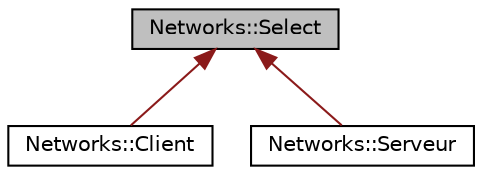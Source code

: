 digraph "Networks::Select"
{
 // LATEX_PDF_SIZE
  edge [fontname="Helvetica",fontsize="10",labelfontname="Helvetica",labelfontsize="10"];
  node [fontname="Helvetica",fontsize="10",shape=record];
  Node1 [label="Networks::Select",height=0.2,width=0.4,color="black", fillcolor="grey75", style="filled", fontcolor="black",tooltip=" "];
  Node1 -> Node2 [dir="back",color="firebrick4",fontsize="10",style="solid"];
  Node2 [label="Networks::Client",height=0.2,width=0.4,color="black", fillcolor="white", style="filled",URL="$class_networks_1_1_client.html",tooltip=" "];
  Node1 -> Node3 [dir="back",color="firebrick4",fontsize="10",style="solid"];
  Node3 [label="Networks::Serveur",height=0.2,width=0.4,color="black", fillcolor="white", style="filled",URL="$class_networks_1_1_serveur.html",tooltip=" "];
}
